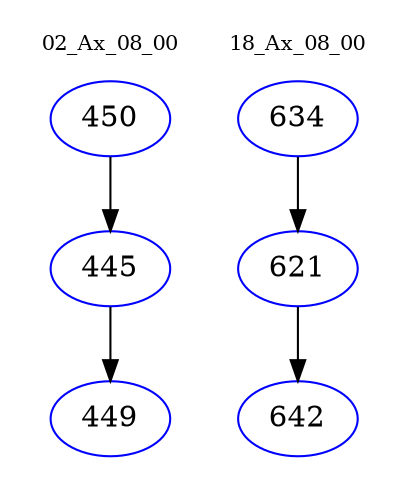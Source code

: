 digraph{
subgraph cluster_0 {
color = white
label = "02_Ax_08_00";
fontsize=10;
T0_450 [label="450", color="blue"]
T0_450 -> T0_445 [color="black"]
T0_445 [label="445", color="blue"]
T0_445 -> T0_449 [color="black"]
T0_449 [label="449", color="blue"]
}
subgraph cluster_1 {
color = white
label = "18_Ax_08_00";
fontsize=10;
T1_634 [label="634", color="blue"]
T1_634 -> T1_621 [color="black"]
T1_621 [label="621", color="blue"]
T1_621 -> T1_642 [color="black"]
T1_642 [label="642", color="blue"]
}
}
